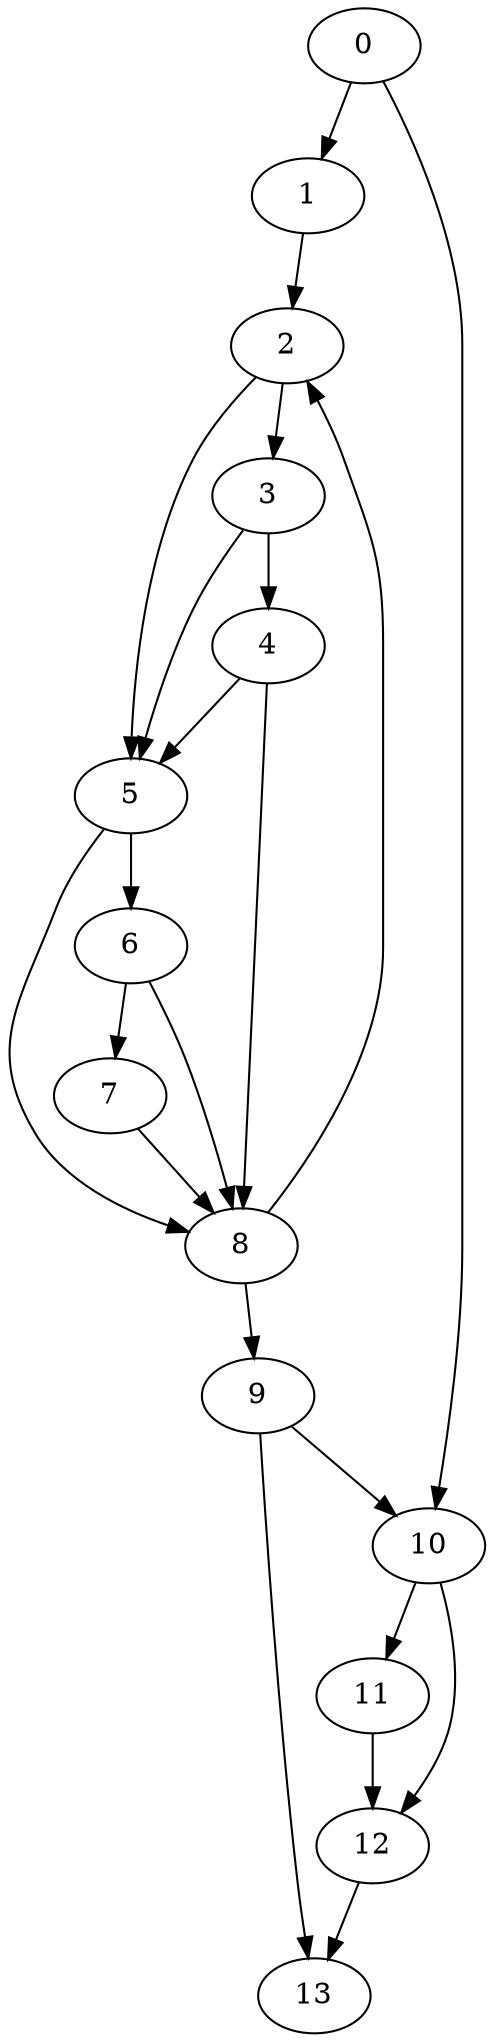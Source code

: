 digraph {
	0
	1
	2
	3
	4
	5
	6
	7
	8
	9
	10
	11
	12
	13
	0 -> 1
	2 -> 3
	5 -> 6
	0 -> 10
	9 -> 10
	1 -> 2
	8 -> 2
	3 -> 4
	3 -> 5
	4 -> 5
	2 -> 5
	4 -> 8
	5 -> 8
	6 -> 8
	7 -> 8
	8 -> 9
	10 -> 11
	10 -> 12
	11 -> 12
	9 -> 13
	12 -> 13
	6 -> 7
}
